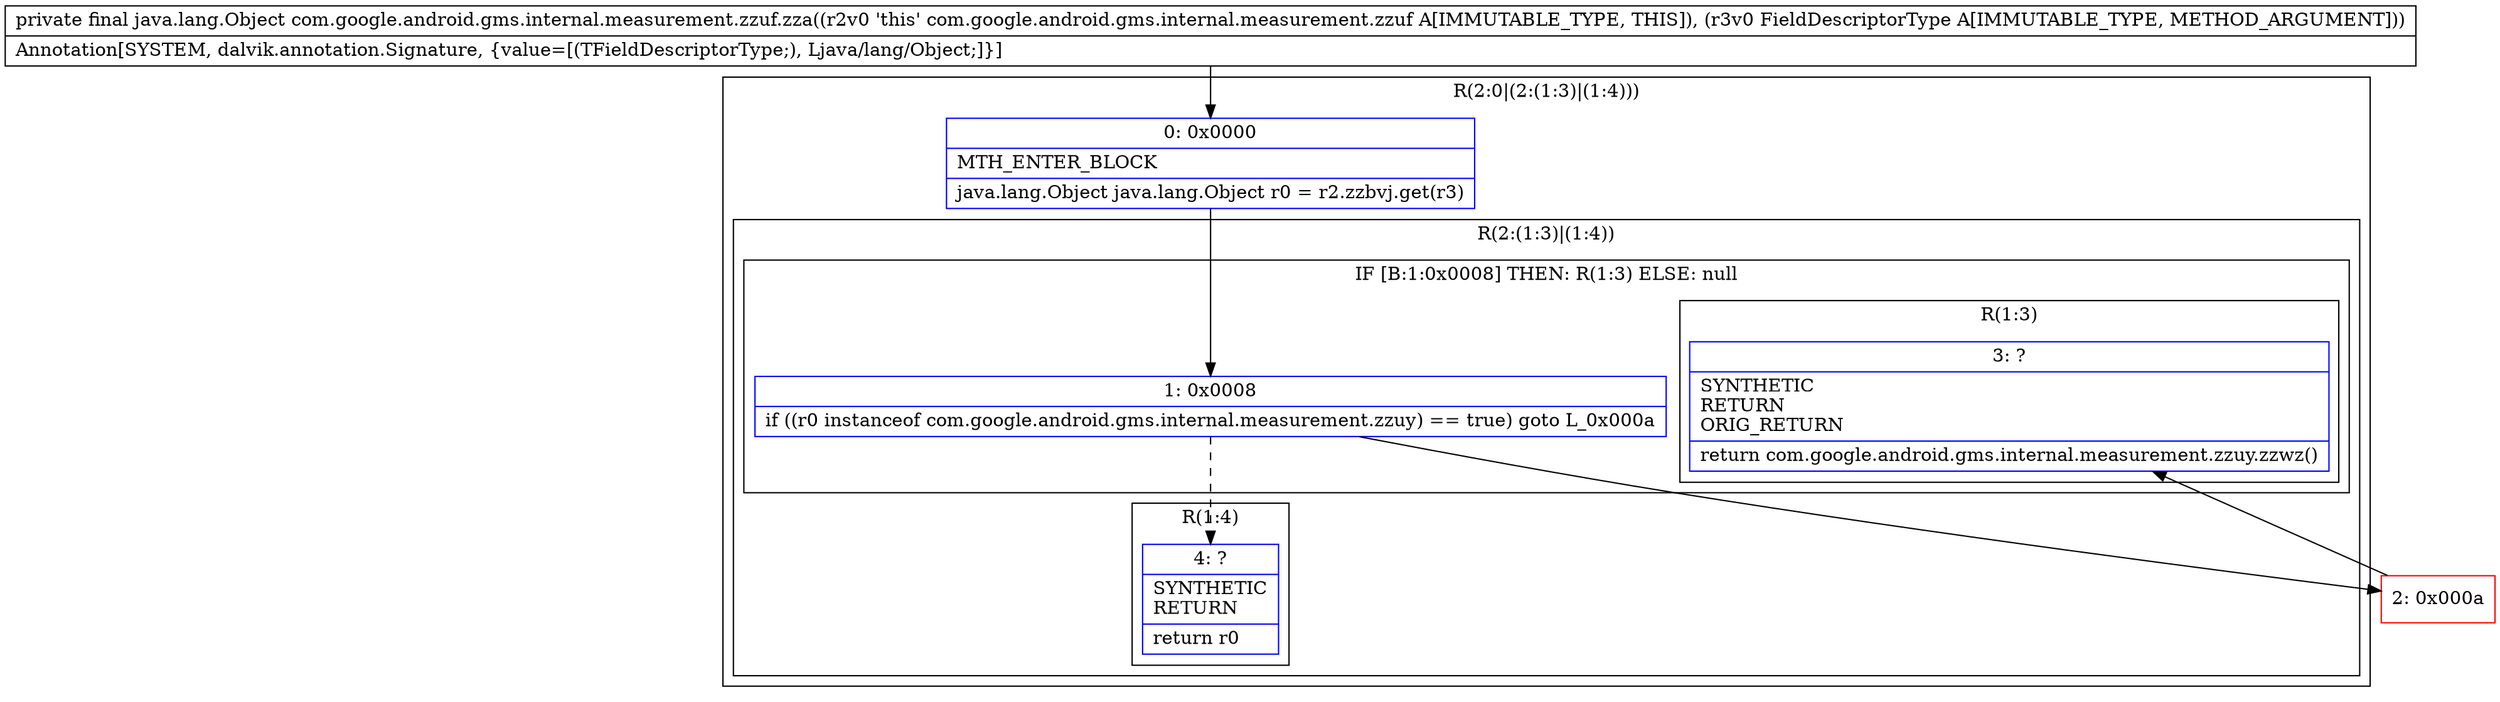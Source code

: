 digraph "CFG forcom.google.android.gms.internal.measurement.zzuf.zza(Lcom\/google\/android\/gms\/internal\/measurement\/zzuh;)Ljava\/lang\/Object;" {
subgraph cluster_Region_707012364 {
label = "R(2:0|(2:(1:3)|(1:4)))";
node [shape=record,color=blue];
Node_0 [shape=record,label="{0\:\ 0x0000|MTH_ENTER_BLOCK\l|java.lang.Object java.lang.Object r0 = r2.zzbvj.get(r3)\l}"];
subgraph cluster_Region_1232177678 {
label = "R(2:(1:3)|(1:4))";
node [shape=record,color=blue];
subgraph cluster_IfRegion_26685901 {
label = "IF [B:1:0x0008] THEN: R(1:3) ELSE: null";
node [shape=record,color=blue];
Node_1 [shape=record,label="{1\:\ 0x0008|if ((r0 instanceof com.google.android.gms.internal.measurement.zzuy) == true) goto L_0x000a\l}"];
subgraph cluster_Region_1604755501 {
label = "R(1:3)";
node [shape=record,color=blue];
Node_3 [shape=record,label="{3\:\ ?|SYNTHETIC\lRETURN\lORIG_RETURN\l|return com.google.android.gms.internal.measurement.zzuy.zzwz()\l}"];
}
}
subgraph cluster_Region_1112403528 {
label = "R(1:4)";
node [shape=record,color=blue];
Node_4 [shape=record,label="{4\:\ ?|SYNTHETIC\lRETURN\l|return r0\l}"];
}
}
}
Node_2 [shape=record,color=red,label="{2\:\ 0x000a}"];
MethodNode[shape=record,label="{private final java.lang.Object com.google.android.gms.internal.measurement.zzuf.zza((r2v0 'this' com.google.android.gms.internal.measurement.zzuf A[IMMUTABLE_TYPE, THIS]), (r3v0 FieldDescriptorType A[IMMUTABLE_TYPE, METHOD_ARGUMENT]))  | Annotation[SYSTEM, dalvik.annotation.Signature, \{value=[(TFieldDescriptorType;), Ljava\/lang\/Object;]\}]\l}"];
MethodNode -> Node_0;
Node_0 -> Node_1;
Node_1 -> Node_2;
Node_1 -> Node_4[style=dashed];
Node_2 -> Node_3;
}

